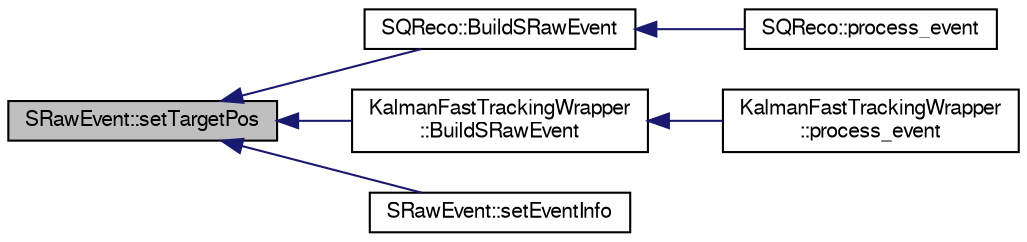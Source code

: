 digraph "SRawEvent::setTargetPos"
{
  bgcolor="transparent";
  edge [fontname="FreeSans",fontsize="10",labelfontname="FreeSans",labelfontsize="10"];
  node [fontname="FreeSans",fontsize="10",shape=record];
  rankdir="LR";
  Node1 [label="SRawEvent::setTargetPos",height=0.2,width=0.4,color="black", fillcolor="grey75", style="filled" fontcolor="black"];
  Node1 -> Node2 [dir="back",color="midnightblue",fontsize="10",style="solid",fontname="FreeSans"];
  Node2 [label="SQReco::BuildSRawEvent",height=0.2,width=0.4,color="black",URL="$df/df2/classSQReco.html#aa71a1b4406e5d02575ed860c2861030d"];
  Node2 -> Node3 [dir="back",color="midnightblue",fontsize="10",style="solid",fontname="FreeSans"];
  Node3 [label="SQReco::process_event",height=0.2,width=0.4,color="black",URL="$df/df2/classSQReco.html#a4d308ea90b8cd7c24a235f32debd6ddb"];
  Node1 -> Node4 [dir="back",color="midnightblue",fontsize="10",style="solid",fontname="FreeSans"];
  Node4 [label="KalmanFastTrackingWrapper\l::BuildSRawEvent",height=0.2,width=0.4,color="black",URL="$d4/dff/classKalmanFastTrackingWrapper.html#a386a9ee1d8c460550a6f9b0ced1e5a76"];
  Node4 -> Node5 [dir="back",color="midnightblue",fontsize="10",style="solid",fontname="FreeSans"];
  Node5 [label="KalmanFastTrackingWrapper\l::process_event",height=0.2,width=0.4,color="black",URL="$d4/dff/classKalmanFastTrackingWrapper.html#a5edc61b3b9a06f6486b1f22e44f7d63e"];
  Node1 -> Node6 [dir="back",color="midnightblue",fontsize="10",style="solid",fontname="FreeSans"];
  Node6 [label="SRawEvent::setEventInfo",height=0.2,width=0.4,color="black",URL="$d5/d83/classSRawEvent.html#aa2c13ed45fb6c0d5f054f98593e842ef",tooltip="Set the event info from another event. "];
}
